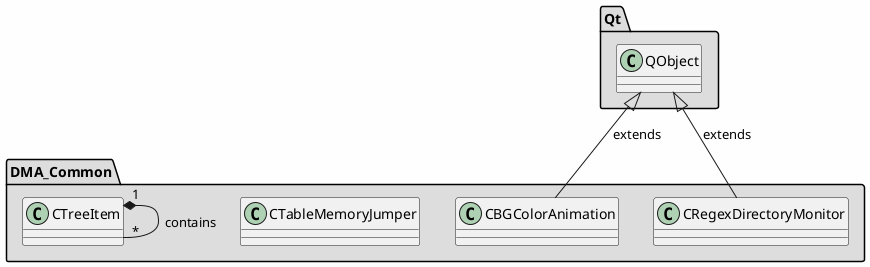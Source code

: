 
@startuml

skinparam backgroundColor #FEFEFE
skinparam wrapWidth 600
package "DMA_Common" #DDDDDD
{

class "CBGColorAnimation"
{
}

class "CRegexDirectoryMonitor"
{
}

class "CTableMemoryJumper"
{
}

class "CTreeItem"
{
}

}

package "Qt" #DDDDDD
{

class "QObject"
{
}

}

'====================Inheritance section====================
QObject <|-- CBGColorAnimation : extends
QObject <|-- CRegexDirectoryMonitor : extends

'====================Dependencies section====================
CTreeItem "1" *-- "*" CTreeItem : contains

@enduml